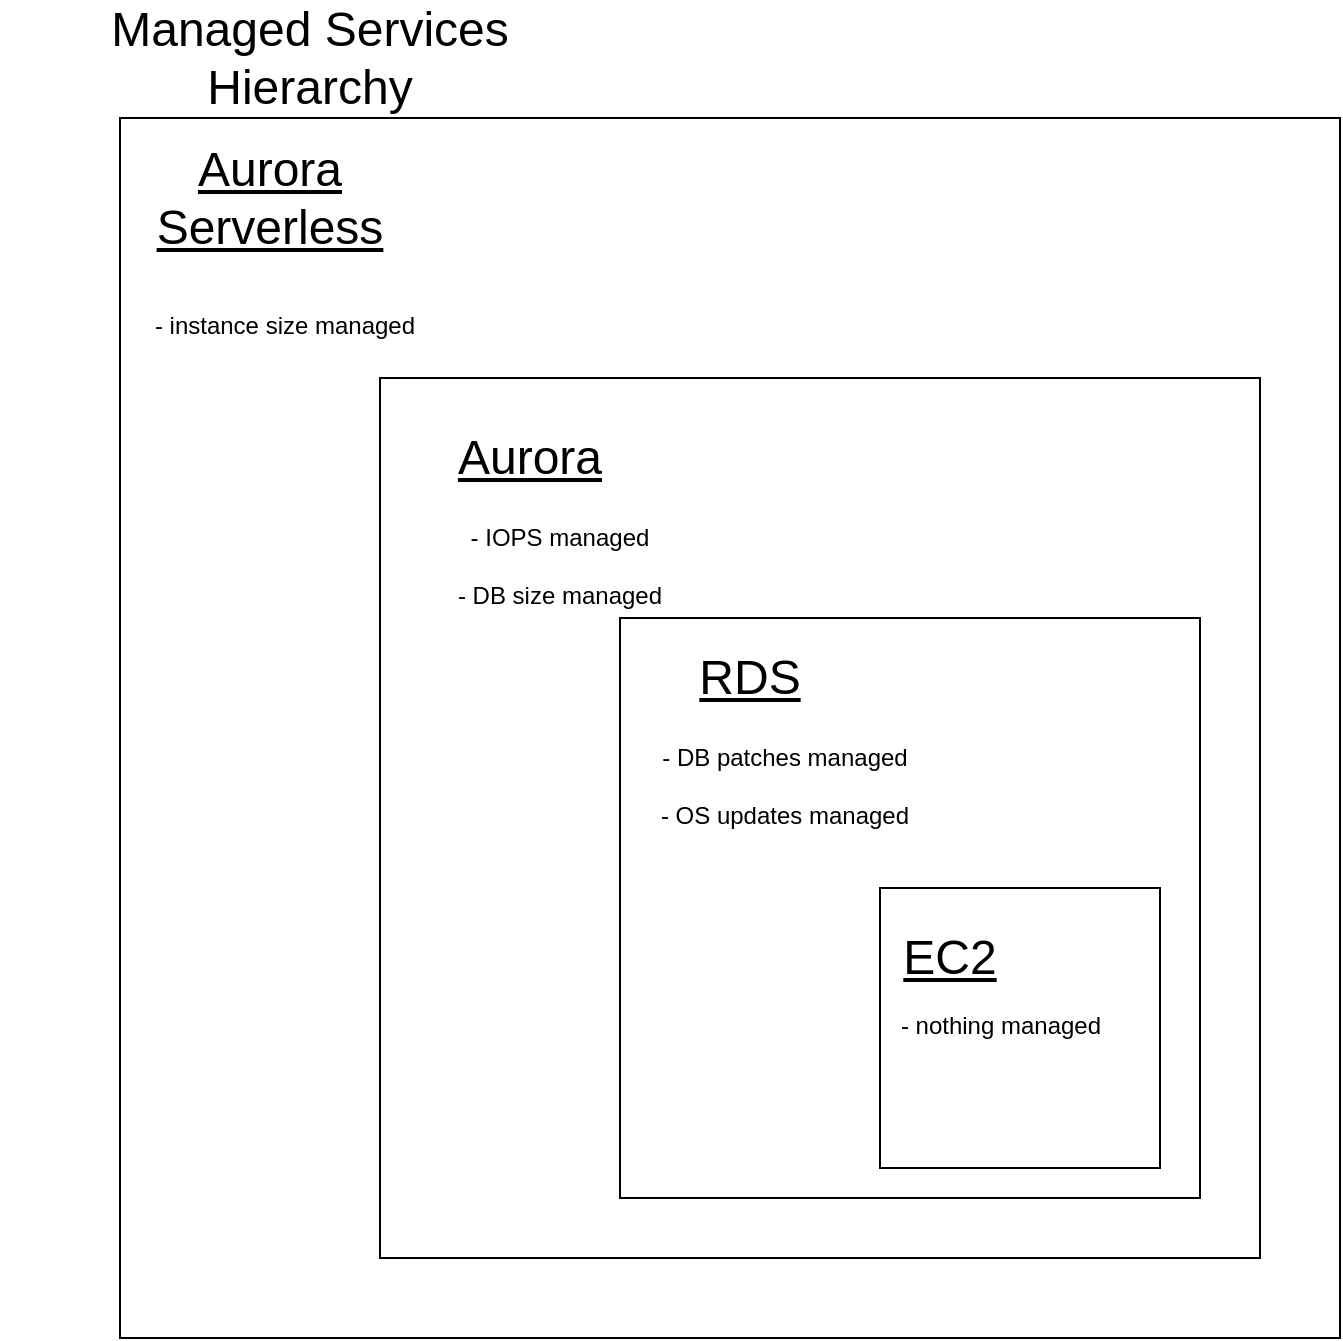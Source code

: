 <mxfile version="20.8.13" type="github"><diagram id="pwzc0Q9wnnhL5f4LR0AL" name="Page-1"><mxGraphModel dx="2618" dy="1484" grid="1" gridSize="10" guides="1" tooltips="1" connect="1" arrows="1" fold="1" page="1" pageScale="1" pageWidth="850" pageHeight="1100" math="0" shadow="0"><root><mxCell id="0"/><mxCell id="1" parent="0"/><mxCell id="wGkG6vQaqJ7pHK1Ewe20-1" value="" style="whiteSpace=wrap;html=1;aspect=fixed;" parent="1" vertex="1"><mxGeometry x="60" y="210" width="610" height="610" as="geometry"/></mxCell><mxCell id="wGkG6vQaqJ7pHK1Ewe20-2" value="" style="whiteSpace=wrap;html=1;aspect=fixed;" parent="1" vertex="1"><mxGeometry x="190" y="340" width="440" height="440" as="geometry"/></mxCell><mxCell id="wGkG6vQaqJ7pHK1Ewe20-3" value="" style="whiteSpace=wrap;html=1;aspect=fixed;" parent="1" vertex="1"><mxGeometry x="310" y="460" width="290" height="290" as="geometry"/></mxCell><mxCell id="wGkG6vQaqJ7pHK1Ewe20-4" value="&lt;div&gt;&lt;font style=&quot;font-size: 24px;&quot;&gt;Managed Services Hierarchy&lt;br&gt;&lt;/font&gt;&lt;/div&gt;&lt;div&gt;&lt;font size=&quot;3&quot;&gt;&lt;br&gt;&lt;/font&gt;&lt;/div&gt;" style="text;html=1;strokeColor=none;fillColor=none;align=center;verticalAlign=middle;whiteSpace=wrap;rounded=0;" parent="1" vertex="1"><mxGeometry y="170" width="310" height="40" as="geometry"/></mxCell><mxCell id="wGkG6vQaqJ7pHK1Ewe20-5" value="&lt;font style=&quot;font-size: 24px;&quot;&gt;&lt;u&gt;RDS&lt;/u&gt;&lt;/font&gt;" style="text;html=1;strokeColor=none;fillColor=none;align=center;verticalAlign=middle;whiteSpace=wrap;rounded=0;" parent="1" vertex="1"><mxGeometry x="310" y="470" width="130" height="40" as="geometry"/></mxCell><mxCell id="wGkG6vQaqJ7pHK1Ewe20-6" value="&lt;font style=&quot;font-size: 24px;&quot;&gt;&lt;u&gt;Aurora&lt;/u&gt;&lt;/font&gt;" style="text;html=1;strokeColor=none;fillColor=none;align=center;verticalAlign=middle;whiteSpace=wrap;rounded=0;" parent="1" vertex="1"><mxGeometry x="200" y="360" width="130" height="40" as="geometry"/></mxCell><mxCell id="wGkG6vQaqJ7pHK1Ewe20-7" value="&lt;font style=&quot;font-size: 24px;&quot;&gt;&lt;u&gt;Aurora Serverless&lt;/u&gt;&lt;/font&gt;" style="text;html=1;strokeColor=none;fillColor=none;align=center;verticalAlign=middle;whiteSpace=wrap;rounded=0;" parent="1" vertex="1"><mxGeometry x="70" y="230" width="130" height="40" as="geometry"/></mxCell><mxCell id="wGkG6vQaqJ7pHK1Ewe20-8" value="&lt;div&gt;&lt;font style=&quot;font-size: 12px;&quot;&gt;- IOPS managed&lt;/font&gt;&lt;/div&gt;&lt;div&gt;&lt;font style=&quot;font-size: 12px;&quot;&gt;- DB size managed&lt;br&gt;&lt;/font&gt;&lt;/div&gt;" style="text;html=1;strokeColor=none;fillColor=none;align=center;verticalAlign=middle;whiteSpace=wrap;rounded=0;fontSize=24;" parent="1" vertex="1"><mxGeometry x="220" y="410" width="120" height="40" as="geometry"/></mxCell><mxCell id="wGkG6vQaqJ7pHK1Ewe20-10" value="&lt;font style=&quot;font-size: 12px;&quot;&gt;- instance size managed&lt;/font&gt;" style="text;html=1;strokeColor=none;fillColor=none;align=center;verticalAlign=middle;whiteSpace=wrap;rounded=0;fontSize=24;" parent="1" vertex="1"><mxGeometry x="70" y="290" width="145" height="40" as="geometry"/></mxCell><mxCell id="wGkG6vQaqJ7pHK1Ewe20-11" value="&lt;div&gt;&lt;font style=&quot;font-size: 12px;&quot;&gt;- DB patches managed&lt;br&gt;&lt;/font&gt;&lt;/div&gt;&lt;div&gt;&lt;font style=&quot;font-size: 12px;&quot;&gt;- OS updates managed&lt;/font&gt;&lt;/div&gt;" style="text;html=1;strokeColor=none;fillColor=none;align=center;verticalAlign=middle;whiteSpace=wrap;rounded=0;fontSize=24;" parent="1" vertex="1"><mxGeometry x="320" y="520" width="145" height="40" as="geometry"/></mxCell><mxCell id="ZR7plcLLra9JPdiP0pb4-5" value="" style="edgeStyle=orthogonalEdgeStyle;rounded=0;orthogonalLoop=1;jettySize=auto;html=1;" edge="1" parent="1" source="ZR7plcLLra9JPdiP0pb4-1" target="ZR7plcLLra9JPdiP0pb4-2"><mxGeometry relative="1" as="geometry"/></mxCell><mxCell id="ZR7plcLLra9JPdiP0pb4-4" value="" style="whiteSpace=wrap;html=1;aspect=fixed;" vertex="1" parent="1"><mxGeometry x="440" y="595" width="140" height="140" as="geometry"/></mxCell><mxCell id="ZR7plcLLra9JPdiP0pb4-1" value="&lt;font style=&quot;font-size: 24px;&quot;&gt;&lt;u&gt;EC2&lt;/u&gt;&lt;/font&gt;" style="text;html=1;strokeColor=none;fillColor=none;align=center;verticalAlign=middle;whiteSpace=wrap;rounded=0;" vertex="1" parent="1"><mxGeometry x="410" y="610" width="130" height="40" as="geometry"/></mxCell><mxCell id="ZR7plcLLra9JPdiP0pb4-2" value="&lt;div&gt;&lt;font style=&quot;font-size: 12px;&quot;&gt;- nothing managed&lt;br&gt;&lt;/font&gt;&lt;/div&gt;" style="text;html=1;strokeColor=none;fillColor=none;align=center;verticalAlign=middle;whiteSpace=wrap;rounded=0;fontSize=24;" vertex="1" parent="1"><mxGeometry x="427.5" y="640" width="145" height="40" as="geometry"/></mxCell></root></mxGraphModel></diagram></mxfile>